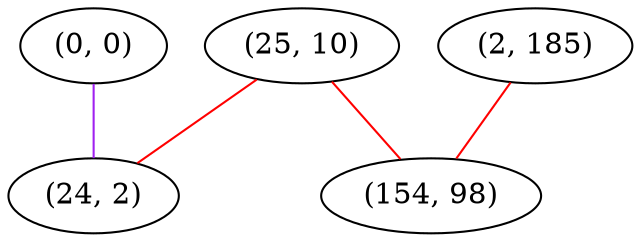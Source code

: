 graph "" {
"(25, 10)";
"(0, 0)";
"(24, 2)";
"(2, 185)";
"(154, 98)";
"(25, 10)" -- "(24, 2)"  [color=red, key=0, weight=1];
"(25, 10)" -- "(154, 98)"  [color=red, key=0, weight=1];
"(0, 0)" -- "(24, 2)"  [color=purple, key=0, weight=4];
"(2, 185)" -- "(154, 98)"  [color=red, key=0, weight=1];
}

